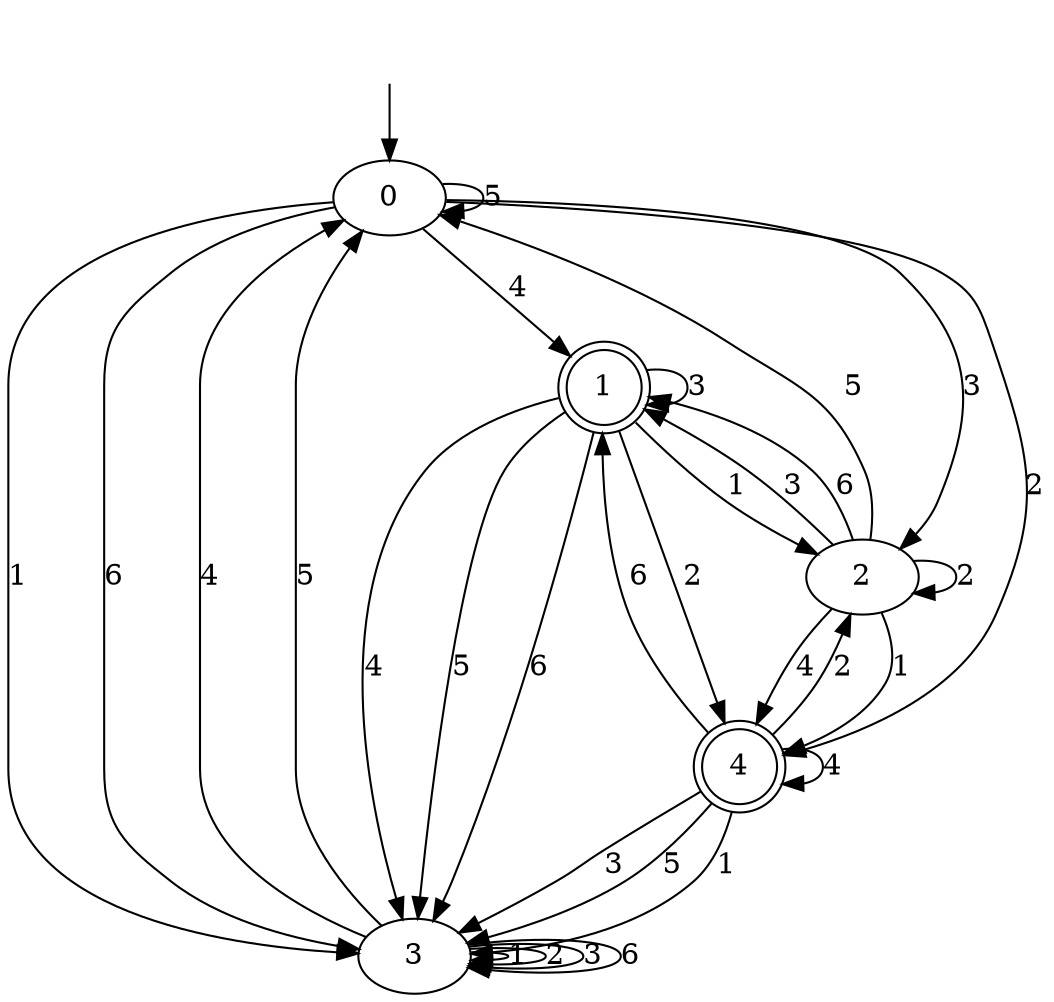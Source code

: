 digraph dfa_size_5_inputs_6_4 {
0 [label=0];
1 [label=1, shape=doublecircle];
2 [label=2];
3 [label=3];
4 [label=4, shape=doublecircle];
0 -> 3  [label=1];
0 -> 4  [label=2];
0 -> 2  [label=3];
0 -> 1  [label=4];
0 -> 0  [label=5];
0 -> 3  [label=6];
1 -> 2  [label=1];
1 -> 4  [label=2];
1 -> 1  [label=3];
1 -> 3  [label=4];
1 -> 3  [label=5];
1 -> 3  [label=6];
2 -> 4  [label=1];
2 -> 2  [label=2];
2 -> 1  [label=3];
2 -> 4  [label=4];
2 -> 0  [label=5];
2 -> 1  [label=6];
3 -> 3  [label=1];
3 -> 3  [label=2];
3 -> 3  [label=3];
3 -> 0  [label=4];
3 -> 0  [label=5];
3 -> 3  [label=6];
4 -> 3  [label=1];
4 -> 2  [label=2];
4 -> 3  [label=3];
4 -> 4  [label=4];
4 -> 3  [label=5];
4 -> 1  [label=6];
__start0 [label="", shape=none];
__start0 -> 0  [label=""];
}
